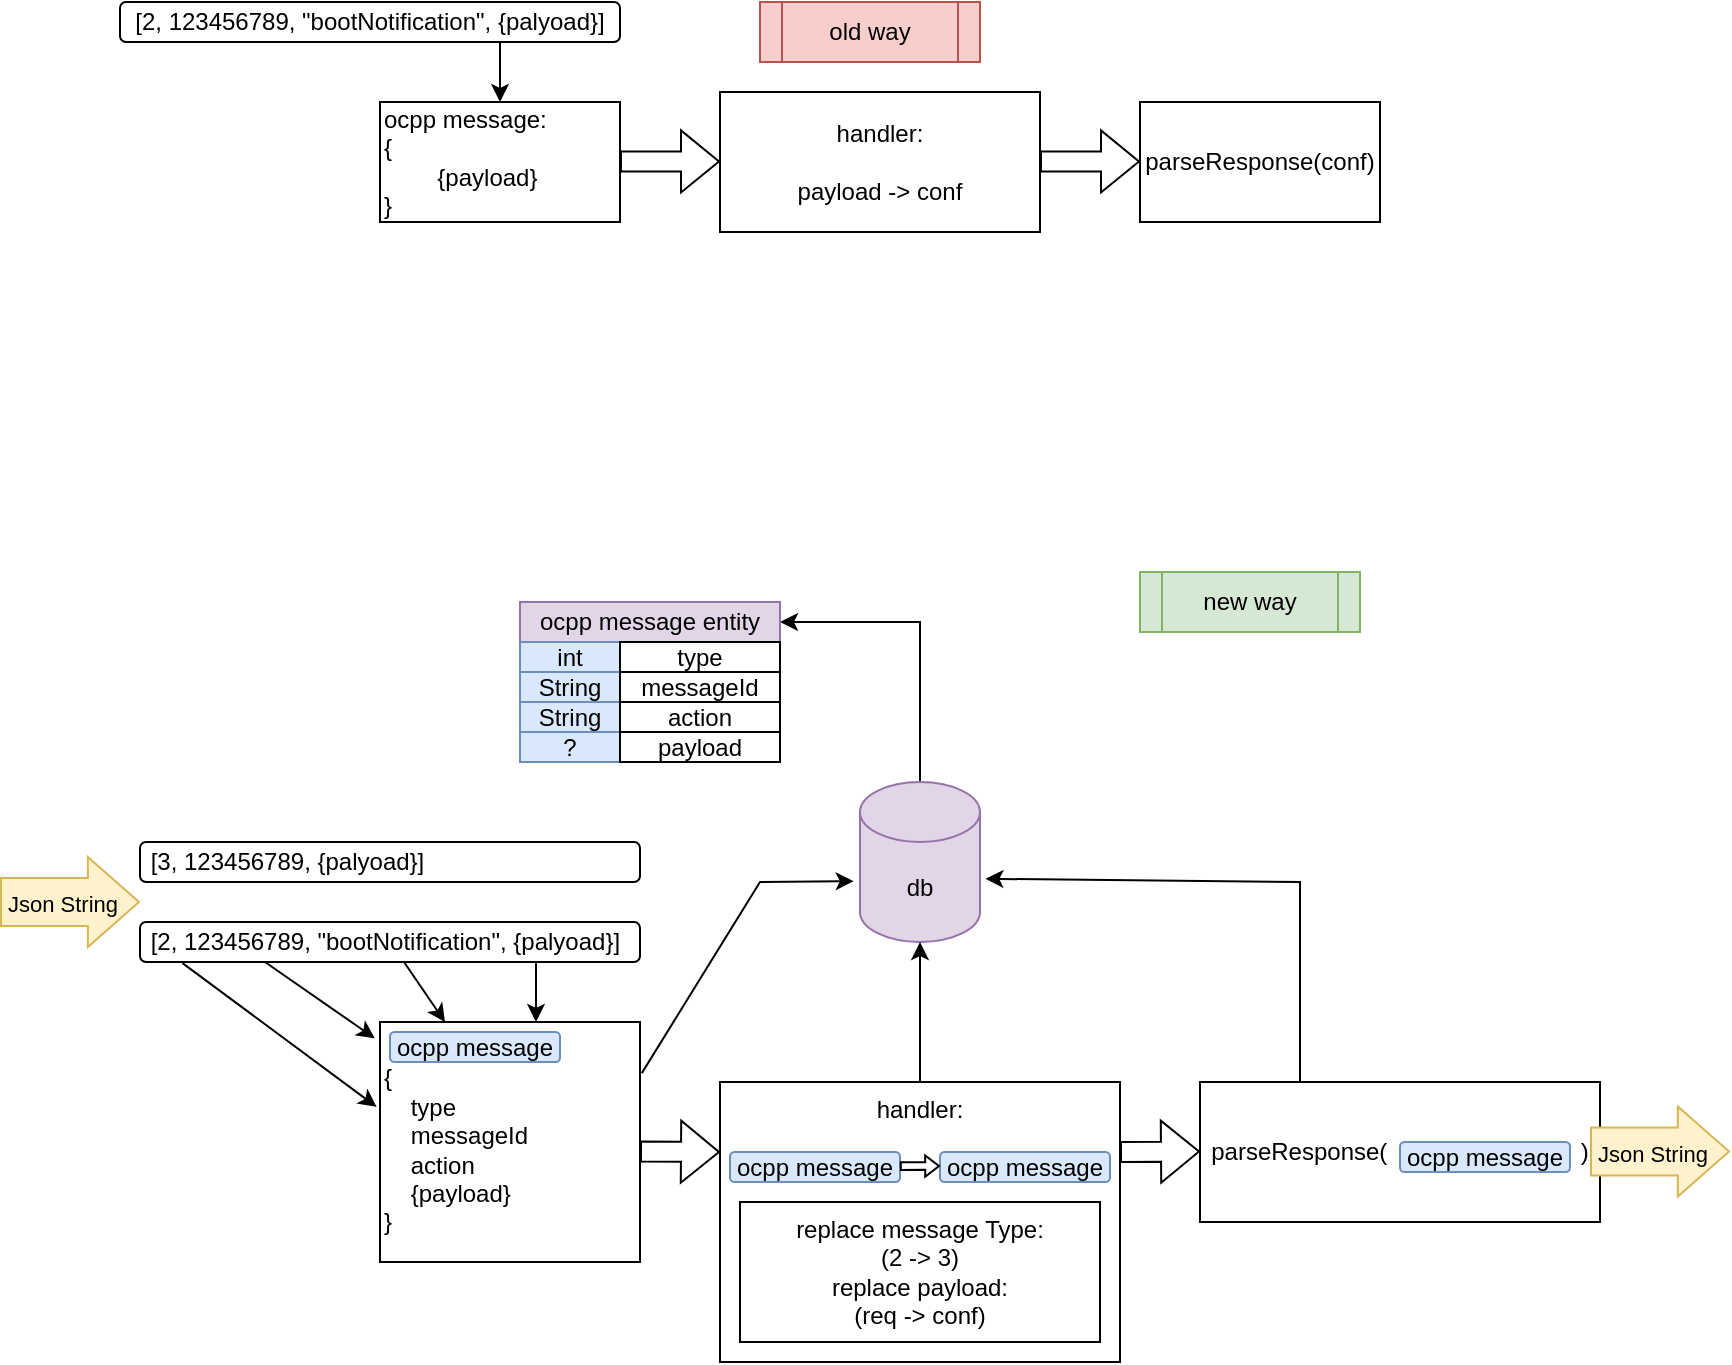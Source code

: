 <mxfile version="22.0.4" type="github">
  <diagram name="Page-1" id="U8lFhDZ7xPAlCqdosSXy">
    <mxGraphModel dx="2414" dy="1661" grid="1" gridSize="5" guides="1" tooltips="1" connect="1" arrows="1" fold="1" page="1" pageScale="1" pageWidth="850" pageHeight="1100" math="0" shadow="0">
      <root>
        <mxCell id="0" />
        <mxCell id="1" parent="0" />
        <mxCell id="biBZjUuWrRybQa6Ui23M-1" value="&lt;div align=&quot;left&quot;&gt;ocpp message:&lt;/div&gt;&lt;div align=&quot;left&quot;&gt;{&lt;/div&gt;&lt;div align=&quot;left&quot;&gt;&lt;span style=&quot;white-space: pre;&quot;&gt;&#x9;&lt;/span&gt;{payload}&lt;/div&gt;&lt;div align=&quot;left&quot;&gt;}&lt;br&gt;&lt;/div&gt;" style="rounded=0;whiteSpace=wrap;html=1;align=left;" parent="1" vertex="1">
          <mxGeometry x="-830" y="-70" width="120" height="60" as="geometry" />
        </mxCell>
        <mxCell id="biBZjUuWrRybQa6Ui23M-2" value="&amp;nbsp;&lt;br&gt;&lt;div&gt;{&lt;/div&gt;&lt;div&gt;&lt;span style=&quot;&quot;&gt;&lt;span style=&quot;white-space: pre;&quot;&gt;&amp;nbsp;&amp;nbsp;&amp;nbsp;&amp;nbsp;&lt;/span&gt;&lt;/span&gt;type&lt;/div&gt;&lt;div&gt;&lt;span style=&quot;&quot;&gt;&lt;span style=&quot;white-space: pre;&quot;&gt;&amp;nbsp;&amp;nbsp;&amp;nbsp;&amp;nbsp;&lt;/span&gt;&lt;/span&gt;messageId&lt;/div&gt;&lt;div&gt;&lt;span style=&quot;&quot;&gt;&lt;span style=&quot;white-space: pre;&quot;&gt;&amp;nbsp;&amp;nbsp;&amp;nbsp;&amp;nbsp;&lt;/span&gt;&lt;/span&gt;action&lt;/div&gt;&lt;div&gt;&lt;span style=&quot;&quot;&gt;&lt;span style=&quot;white-space: pre;&quot;&gt;&amp;nbsp;&amp;nbsp;&amp;nbsp;&amp;nbsp;&lt;/span&gt;&lt;/span&gt;{payload}&lt;br&gt;&lt;/div&gt;&lt;div&gt;&lt;div&gt;}&lt;br&gt;&lt;/div&gt;&lt;br&gt;&lt;/div&gt;" style="rounded=0;whiteSpace=wrap;html=1;align=left;horizontal=1;verticalAlign=top;" parent="1" vertex="1">
          <mxGeometry x="-830" y="390" width="130" height="120" as="geometry" />
        </mxCell>
        <mxCell id="biBZjUuWrRybQa6Ui23M-3" value="[2, 123456789, &quot;bootNotification&quot;, {palyoad}]" style="rounded=1;whiteSpace=wrap;html=1;" parent="1" vertex="1">
          <mxGeometry x="-960" y="-120" width="250" height="20" as="geometry" />
        </mxCell>
        <mxCell id="biBZjUuWrRybQa6Ui23M-4" value="&amp;nbsp;[2, 123456789, &quot;bootNotification&quot;, {palyoad}]" style="rounded=1;whiteSpace=wrap;html=1;align=left;" parent="1" vertex="1">
          <mxGeometry x="-950" y="340" width="250" height="20" as="geometry" />
        </mxCell>
        <mxCell id="biBZjUuWrRybQa6Ui23M-5" value="" style="endArrow=classic;html=1;rounded=0;exitX=0.085;exitY=1.029;exitDx=0;exitDy=0;exitPerimeter=0;entryX=-0.013;entryY=0.354;entryDx=0;entryDy=0;entryPerimeter=0;" parent="1" source="biBZjUuWrRybQa6Ui23M-4" target="biBZjUuWrRybQa6Ui23M-2" edge="1">
          <mxGeometry width="50" height="50" relative="1" as="geometry">
            <mxPoint x="-490" y="480" as="sourcePoint" />
            <mxPoint x="-762" y="390" as="targetPoint" />
          </mxGeometry>
        </mxCell>
        <mxCell id="biBZjUuWrRybQa6Ui23M-6" value="" style="endArrow=classic;html=1;rounded=0;entryX=0.5;entryY=0;entryDx=0;entryDy=0;" parent="1" target="biBZjUuWrRybQa6Ui23M-1" edge="1">
          <mxGeometry width="50" height="50" relative="1" as="geometry">
            <mxPoint x="-770" y="-100" as="sourcePoint" />
            <mxPoint x="-762" y="180" as="targetPoint" />
          </mxGeometry>
        </mxCell>
        <mxCell id="biBZjUuWrRybQa6Ui23M-7" value="handler:&lt;br&gt;&lt;br&gt;payload -&amp;gt; conf" style="rounded=0;whiteSpace=wrap;html=1;" parent="1" vertex="1">
          <mxGeometry x="-660" y="-75" width="160" height="70" as="geometry" />
        </mxCell>
        <mxCell id="biBZjUuWrRybQa6Ui23M-8" value="handler:&lt;br&gt;&lt;br&gt;&amp;nbsp; " style="rounded=0;whiteSpace=wrap;html=1;verticalAlign=top;" parent="1" vertex="1">
          <mxGeometry x="-660" y="420" width="200" height="140" as="geometry" />
        </mxCell>
        <mxCell id="biBZjUuWrRybQa6Ui23M-9" value="parseResponse(conf)" style="rounded=0;whiteSpace=wrap;html=1;" parent="1" vertex="1">
          <mxGeometry x="-450" y="-70" width="120" height="60" as="geometry" />
        </mxCell>
        <mxCell id="biBZjUuWrRybQa6Ui23M-10" value="parseResponse(&amp;nbsp; &amp;nbsp; &amp;nbsp;&amp;nbsp;&amp;nbsp;&amp;nbsp;&amp;nbsp;&amp;nbsp;&amp;nbsp;&amp;nbsp;&amp;nbsp;&amp;nbsp;&amp;nbsp;&amp;nbsp;&amp;nbsp;&amp;nbsp;&amp;nbsp;&amp;nbsp;&amp;nbsp;&amp;nbsp;&amp;nbsp;&amp;nbsp;&amp;nbsp;&amp;nbsp;&amp;nbsp;&amp;nbsp; )" style="rounded=0;whiteSpace=wrap;html=1;" parent="1" vertex="1">
          <mxGeometry x="-420" y="420" width="200" height="70" as="geometry" />
        </mxCell>
        <mxCell id="RiL2pJ6FbUrtHCfz4f3n-23" style="edgeStyle=orthogonalEdgeStyle;rounded=0;orthogonalLoop=1;jettySize=auto;html=1;entryX=1;entryY=0.5;entryDx=0;entryDy=0;" parent="1" source="biBZjUuWrRybQa6Ui23M-11" target="RiL2pJ6FbUrtHCfz4f3n-5" edge="1">
          <mxGeometry relative="1" as="geometry">
            <mxPoint x="-625" y="190" as="targetPoint" />
            <Array as="points">
              <mxPoint x="-560" y="190" />
            </Array>
          </mxGeometry>
        </mxCell>
        <mxCell id="biBZjUuWrRybQa6Ui23M-11" value="db" style="shape=cylinder3;whiteSpace=wrap;html=1;boundedLbl=1;backgroundOutline=1;size=15;fillColor=#e1d5e7;strokeColor=#9673a6;" parent="1" vertex="1">
          <mxGeometry x="-590" y="270" width="60" height="80" as="geometry" />
        </mxCell>
        <mxCell id="biBZjUuWrRybQa6Ui23M-13" value="" style="endArrow=classic;html=1;rounded=0;entryX=-0.052;entryY=0.62;entryDx=0;entryDy=0;entryPerimeter=0;exitX=1.007;exitY=0.213;exitDx=0;exitDy=0;exitPerimeter=0;" parent="1" source="biBZjUuWrRybQa6Ui23M-2" target="biBZjUuWrRybQa6Ui23M-11" edge="1">
          <mxGeometry width="50" height="50" relative="1" as="geometry">
            <mxPoint x="-640" y="410" as="sourcePoint" />
            <mxPoint x="-600" y="320" as="targetPoint" />
            <Array as="points">
              <mxPoint x="-640" y="320" />
            </Array>
          </mxGeometry>
        </mxCell>
        <mxCell id="biBZjUuWrRybQa6Ui23M-14" value="" style="endArrow=classic;html=1;rounded=0;entryX=1.045;entryY=0.605;entryDx=0;entryDy=0;entryPerimeter=0;exitX=0.25;exitY=0;exitDx=0;exitDy=0;" parent="1" target="biBZjUuWrRybQa6Ui23M-11" edge="1" source="biBZjUuWrRybQa6Ui23M-10">
          <mxGeometry width="50" height="50" relative="1" as="geometry">
            <mxPoint x="-370" y="400" as="sourcePoint" />
            <mxPoint x="-430" y="320" as="targetPoint" />
            <Array as="points">
              <mxPoint x="-370" y="320" />
            </Array>
          </mxGeometry>
        </mxCell>
        <mxCell id="biBZjUuWrRybQa6Ui23M-15" value="" style="shape=flexArrow;endArrow=classic;html=1;rounded=0;" parent="1" edge="1">
          <mxGeometry width="50" height="50" relative="1" as="geometry">
            <mxPoint x="-700" y="454.71" as="sourcePoint" />
            <mxPoint x="-660" y="455" as="targetPoint" />
          </mxGeometry>
        </mxCell>
        <mxCell id="biBZjUuWrRybQa6Ui23M-16" value="" style="shape=flexArrow;endArrow=classic;html=1;rounded=0;" parent="1" edge="1">
          <mxGeometry width="50" height="50" relative="1" as="geometry">
            <mxPoint x="-460" y="455" as="sourcePoint" />
            <mxPoint x="-420" y="454.71" as="targetPoint" />
          </mxGeometry>
        </mxCell>
        <mxCell id="biBZjUuWrRybQa6Ui23M-18" value="replace message Type:&lt;br&gt;(2 -&amp;gt; 3)&lt;br&gt;replace payload:&lt;br&gt;(req -&amp;gt; conf)" style="rounded=0;whiteSpace=wrap;html=1;verticalAlign=top;" parent="1" vertex="1">
          <mxGeometry x="-650" y="480" width="180" height="70" as="geometry" />
        </mxCell>
        <mxCell id="biBZjUuWrRybQa6Ui23M-19" value="" style="shape=flexArrow;endArrow=classic;html=1;rounded=0;" parent="1" edge="1">
          <mxGeometry width="50" height="50" relative="1" as="geometry">
            <mxPoint x="-710" y="-40.29" as="sourcePoint" />
            <mxPoint x="-660" y="-40.29" as="targetPoint" />
          </mxGeometry>
        </mxCell>
        <mxCell id="biBZjUuWrRybQa6Ui23M-20" value="" style="shape=flexArrow;endArrow=classic;html=1;rounded=0;" parent="1" edge="1">
          <mxGeometry width="50" height="50" relative="1" as="geometry">
            <mxPoint x="-500" y="-40.29" as="sourcePoint" />
            <mxPoint x="-450" y="-40.29" as="targetPoint" />
          </mxGeometry>
        </mxCell>
        <mxCell id="biBZjUuWrRybQa6Ui23M-21" value="old way" style="shape=process;whiteSpace=wrap;html=1;backgroundOutline=1;fillColor=#f8cecc;strokeColor=#b85450;" parent="1" vertex="1">
          <mxGeometry x="-640" y="-120" width="110" height="30" as="geometry" />
        </mxCell>
        <mxCell id="biBZjUuWrRybQa6Ui23M-22" value="new way" style="shape=process;whiteSpace=wrap;html=1;backgroundOutline=1;fillColor=#d5e8d4;strokeColor=#82b366;" parent="1" vertex="1">
          <mxGeometry x="-450" y="165" width="110" height="30" as="geometry" />
        </mxCell>
        <mxCell id="C7Q36ssg5EW823EHSbNr-2" value="" style="endArrow=classic;html=1;rounded=0;exitX=0.75;exitY=1;exitDx=0;exitDy=0;" parent="1" edge="1">
          <mxGeometry width="50" height="50" relative="1" as="geometry">
            <mxPoint x="-752" y="360" as="sourcePoint" />
            <mxPoint x="-752" y="390" as="targetPoint" />
          </mxGeometry>
        </mxCell>
        <mxCell id="RiL2pJ6FbUrtHCfz4f3n-1" value="" style="endArrow=classic;html=1;rounded=0;exitX=0.25;exitY=1;exitDx=0;exitDy=0;entryX=-0.02;entryY=0.068;entryDx=0;entryDy=0;entryPerimeter=0;" parent="1" source="biBZjUuWrRybQa6Ui23M-4" target="biBZjUuWrRybQa6Ui23M-2" edge="1">
          <mxGeometry width="50" height="50" relative="1" as="geometry">
            <mxPoint x="-919" y="371" as="sourcePoint" />
            <mxPoint x="-822" y="442" as="targetPoint" />
          </mxGeometry>
        </mxCell>
        <mxCell id="RiL2pJ6FbUrtHCfz4f3n-2" value="" style="endArrow=classic;html=1;rounded=0;exitX=0.527;exitY=0.981;exitDx=0;exitDy=0;entryX=0.25;entryY=0;entryDx=0;entryDy=0;exitPerimeter=0;" parent="1" source="biBZjUuWrRybQa6Ui23M-4" target="biBZjUuWrRybQa6Ui23M-2" edge="1">
          <mxGeometry width="50" height="50" relative="1" as="geometry">
            <mxPoint x="-877" y="370" as="sourcePoint" />
            <mxPoint x="-823" y="408" as="targetPoint" />
          </mxGeometry>
        </mxCell>
        <mxCell id="RiL2pJ6FbUrtHCfz4f3n-3" value="&amp;nbsp;[3, 123456789, {palyoad}]" style="rounded=1;whiteSpace=wrap;html=1;align=left;" parent="1" vertex="1">
          <mxGeometry x="-950" y="300" width="250" height="20" as="geometry" />
        </mxCell>
        <mxCell id="RiL2pJ6FbUrtHCfz4f3n-5" value="ocpp message entity" style="rounded=0;whiteSpace=wrap;html=1;fillColor=#e1d5e7;strokeColor=#9673a6;" parent="1" vertex="1">
          <mxGeometry x="-760" y="180" width="130" height="20" as="geometry" />
        </mxCell>
        <mxCell id="RiL2pJ6FbUrtHCfz4f3n-7" value="&lt;div&gt;int&lt;/div&gt;" style="rounded=0;whiteSpace=wrap;html=1;align=center;fillColor=#dae8fc;strokeColor=#6c8ebf;" parent="1" vertex="1">
          <mxGeometry x="-760" y="200" width="50" height="15" as="geometry" />
        </mxCell>
        <mxCell id="RiL2pJ6FbUrtHCfz4f3n-11" value="String" style="rounded=0;whiteSpace=wrap;html=1;align=center;fillColor=#dae8fc;strokeColor=#6c8ebf;" parent="1" vertex="1">
          <mxGeometry x="-760" y="215" width="50" height="15" as="geometry" />
        </mxCell>
        <mxCell id="RiL2pJ6FbUrtHCfz4f3n-13" value="String" style="rounded=0;whiteSpace=wrap;html=1;align=center;fillColor=#dae8fc;strokeColor=#6c8ebf;" parent="1" vertex="1">
          <mxGeometry x="-760" y="230" width="50" height="15" as="geometry" />
        </mxCell>
        <mxCell id="RiL2pJ6FbUrtHCfz4f3n-14" value="type" style="rounded=0;whiteSpace=wrap;html=1;align=center;" parent="1" vertex="1">
          <mxGeometry x="-710" y="200" width="80" height="15" as="geometry" />
        </mxCell>
        <mxCell id="RiL2pJ6FbUrtHCfz4f3n-16" value="&lt;div align=&quot;center&quot;&gt;action&lt;/div&gt;" style="rounded=0;whiteSpace=wrap;html=1;align=center;" parent="1" vertex="1">
          <mxGeometry x="-710" y="230" width="80" height="15" as="geometry" />
        </mxCell>
        <mxCell id="RiL2pJ6FbUrtHCfz4f3n-18" value="messageId" style="rounded=0;whiteSpace=wrap;html=1;align=center;labelBackgroundColor=none;" parent="1" vertex="1">
          <mxGeometry x="-710" y="215" width="80" height="15" as="geometry" />
        </mxCell>
        <mxCell id="RiL2pJ6FbUrtHCfz4f3n-24" value="?" style="rounded=0;whiteSpace=wrap;html=1;align=center;fillColor=#dae8fc;strokeColor=#6c8ebf;" parent="1" vertex="1">
          <mxGeometry x="-760" y="245" width="50" height="15" as="geometry" />
        </mxCell>
        <mxCell id="RiL2pJ6FbUrtHCfz4f3n-25" value="payload" style="rounded=0;whiteSpace=wrap;html=1;align=center;" parent="1" vertex="1">
          <mxGeometry x="-710" y="245" width="80" height="15" as="geometry" />
        </mxCell>
        <mxCell id="RiL2pJ6FbUrtHCfz4f3n-28" value="ocpp message" style="rounded=1;whiteSpace=wrap;html=1;fillColor=#dae8fc;strokeColor=#6c8ebf;" parent="1" vertex="1">
          <mxGeometry x="-825" y="395" width="85" height="15" as="geometry" />
        </mxCell>
        <mxCell id="RiL2pJ6FbUrtHCfz4f3n-29" value="ocpp message" style="rounded=1;whiteSpace=wrap;html=1;fillColor=#dae8fc;strokeColor=#6c8ebf;" parent="1" vertex="1">
          <mxGeometry x="-655" y="455" width="85" height="15" as="geometry" />
        </mxCell>
        <mxCell id="RiL2pJ6FbUrtHCfz4f3n-30" value="ocpp message" style="rounded=1;whiteSpace=wrap;html=1;fillColor=#dae8fc;strokeColor=#6c8ebf;" parent="1" vertex="1">
          <mxGeometry x="-550" y="455" width="85" height="15" as="geometry" />
        </mxCell>
        <mxCell id="RiL2pJ6FbUrtHCfz4f3n-32" value="" style="shape=flexArrow;endArrow=classic;html=1;rounded=0;endWidth=5.805;endSize=1.967;width=3.81;exitX=0.999;exitY=0.472;exitDx=0;exitDy=0;exitPerimeter=0;" parent="1" source="RiL2pJ6FbUrtHCfz4f3n-29" edge="1">
          <mxGeometry width="50" height="50" relative="1" as="geometry">
            <mxPoint x="-570" y="462.26" as="sourcePoint" />
            <mxPoint x="-550" y="462" as="targetPoint" />
          </mxGeometry>
        </mxCell>
        <mxCell id="RiL2pJ6FbUrtHCfz4f3n-34" value="ocpp message" style="rounded=1;whiteSpace=wrap;html=1;fillColor=#dae8fc;strokeColor=#6c8ebf;" parent="1" vertex="1">
          <mxGeometry x="-320" y="450" width="85" height="15" as="geometry" />
        </mxCell>
        <mxCell id="Krs9R8VH0E6prsCmjYvj-1" value="" style="endArrow=classic;html=1;rounded=0;entryX=0.5;entryY=1;entryDx=0;entryDy=0;entryPerimeter=0;exitX=0.5;exitY=0;exitDx=0;exitDy=0;" edge="1" parent="1" source="biBZjUuWrRybQa6Ui23M-8" target="biBZjUuWrRybQa6Ui23M-11">
          <mxGeometry width="50" height="50" relative="1" as="geometry">
            <mxPoint x="-545" y="485" as="sourcePoint" />
            <mxPoint x="-495" y="435" as="targetPoint" />
          </mxGeometry>
        </mxCell>
        <mxCell id="Krs9R8VH0E6prsCmjYvj-2" value="" style="shape=flexArrow;endArrow=classic;html=1;rounded=0;width=24;endSize=8.189;fillColor=#fff2cc;strokeColor=#d6b656;" edge="1" parent="1">
          <mxGeometry width="50" height="50" relative="1" as="geometry">
            <mxPoint x="-1020" y="330" as="sourcePoint" />
            <mxPoint x="-950" y="330" as="targetPoint" />
          </mxGeometry>
        </mxCell>
        <mxCell id="Krs9R8VH0E6prsCmjYvj-3" value="Json String" style="edgeLabel;html=1;align=center;verticalAlign=middle;resizable=0;points=[];labelBackgroundColor=none;" vertex="1" connectable="0" parent="Krs9R8VH0E6prsCmjYvj-2">
          <mxGeometry x="-0.12" y="-1" relative="1" as="geometry">
            <mxPoint as="offset" />
          </mxGeometry>
        </mxCell>
        <mxCell id="Krs9R8VH0E6prsCmjYvj-7" value="" style="shape=flexArrow;endArrow=classic;html=1;rounded=0;width=24;endSize=8.189;fillColor=#fff2cc;strokeColor=#d6b656;" edge="1" parent="1">
          <mxGeometry width="50" height="50" relative="1" as="geometry">
            <mxPoint x="-225" y="454.71" as="sourcePoint" />
            <mxPoint x="-155" y="454.71" as="targetPoint" />
          </mxGeometry>
        </mxCell>
        <mxCell id="Krs9R8VH0E6prsCmjYvj-8" value="Json String" style="edgeLabel;html=1;align=center;verticalAlign=middle;resizable=0;points=[];labelBackgroundColor=none;" vertex="1" connectable="0" parent="Krs9R8VH0E6prsCmjYvj-7">
          <mxGeometry x="-0.12" y="-1" relative="1" as="geometry">
            <mxPoint as="offset" />
          </mxGeometry>
        </mxCell>
      </root>
    </mxGraphModel>
  </diagram>
</mxfile>
